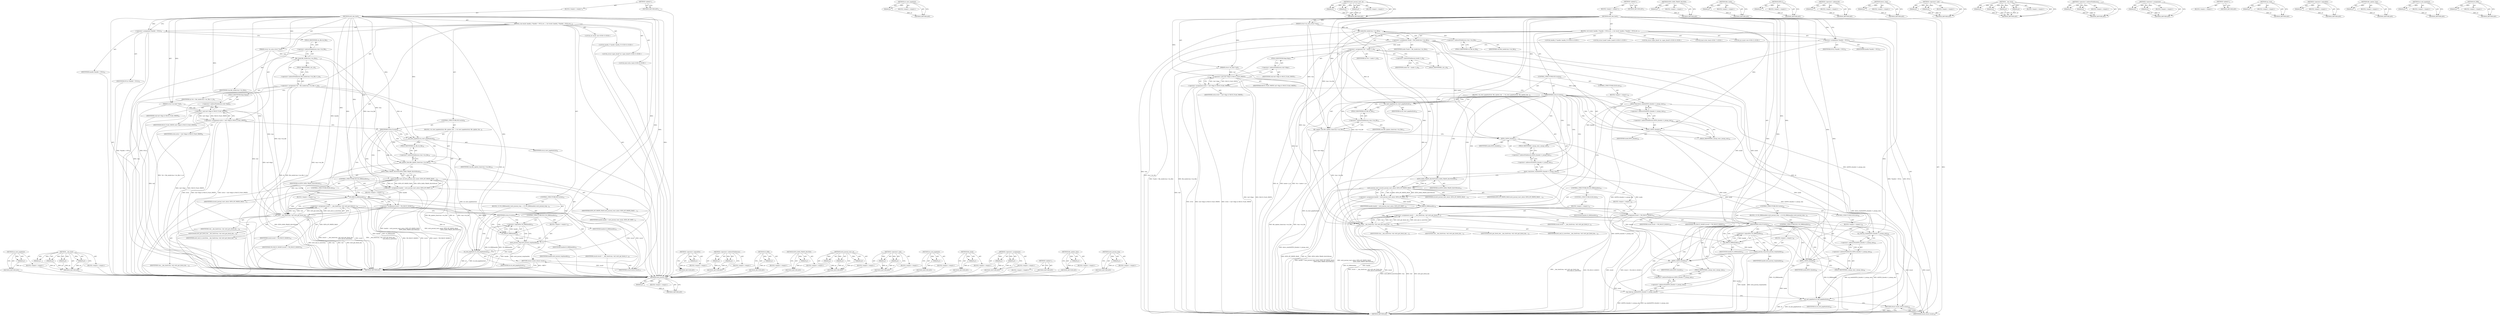 digraph "IS_ERR" {
vulnerable_126 [label=<(METHOD,sb_start_pagefault)>];
vulnerable_127 [label=<(PARAM,p1)>];
vulnerable_128 [label=<(BLOCK,&lt;empty&gt;,&lt;empty&gt;)>];
vulnerable_129 [label=<(METHOD_RETURN,ANY)>];
vulnerable_148 [label=<(METHOD,__dax_fault)>];
vulnerable_149 [label=<(PARAM,p1)>];
vulnerable_150 [label=<(PARAM,p2)>];
vulnerable_151 [label=<(PARAM,p3)>];
vulnerable_152 [label=<(PARAM,p4)>];
vulnerable_153 [label=<(BLOCK,&lt;empty&gt;,&lt;empty&gt;)>];
vulnerable_154 [label=<(METHOD_RETURN,ANY)>];
vulnerable_6 [label=<(METHOD,&lt;global&gt;)<SUB>1</SUB>>];
vulnerable_7 [label=<(BLOCK,&lt;empty&gt;,&lt;empty&gt;)<SUB>1</SUB>>];
vulnerable_8 [label=<(METHOD,ext4_dax_fault)<SUB>1</SUB>>];
vulnerable_9 [label=<(PARAM,struct vm_area_struct *vma)<SUB>1</SUB>>];
vulnerable_10 [label=<(PARAM,struct vm_fault *vmf)<SUB>1</SUB>>];
vulnerable_11 [label=<(BLOCK,{
 	int result;
 	handle_t *handle = NULL;
	str...,{
 	int result;
 	handle_t *handle = NULL;
	str...)<SUB>2</SUB>>];
vulnerable_12 [label="<(LOCAL,int result: int)<SUB>3</SUB>>"];
vulnerable_13 [label="<(LOCAL,handle_t* handle: handle_t*)<SUB>4</SUB>>"];
vulnerable_14 [label=<(&lt;operator&gt;.assignment,*handle = NULL)<SUB>4</SUB>>];
vulnerable_15 [label=<(IDENTIFIER,handle,*handle = NULL)<SUB>4</SUB>>];
vulnerable_16 [label=<(IDENTIFIER,NULL,*handle = NULL)<SUB>4</SUB>>];
vulnerable_17 [label="<(LOCAL,struct super_block* sb: super_block*)<SUB>5</SUB>>"];
vulnerable_18 [label=<(&lt;operator&gt;.assignment,*sb = file_inode(vma-&gt;vm_file)-&gt;i_sb)<SUB>5</SUB>>];
vulnerable_19 [label=<(IDENTIFIER,sb,*sb = file_inode(vma-&gt;vm_file)-&gt;i_sb)<SUB>5</SUB>>];
vulnerable_20 [label=<(&lt;operator&gt;.indirectFieldAccess,file_inode(vma-&gt;vm_file)-&gt;i_sb)<SUB>5</SUB>>];
vulnerable_21 [label=<(file_inode,file_inode(vma-&gt;vm_file))<SUB>5</SUB>>];
vulnerable_22 [label=<(&lt;operator&gt;.indirectFieldAccess,vma-&gt;vm_file)<SUB>5</SUB>>];
vulnerable_23 [label=<(IDENTIFIER,vma,file_inode(vma-&gt;vm_file))<SUB>5</SUB>>];
vulnerable_24 [label=<(FIELD_IDENTIFIER,vm_file,vm_file)<SUB>5</SUB>>];
vulnerable_25 [label=<(FIELD_IDENTIFIER,i_sb,i_sb)<SUB>5</SUB>>];
vulnerable_26 [label="<(LOCAL,bool write: bool)<SUB>6</SUB>>"];
vulnerable_27 [label=<(&lt;operator&gt;.assignment,write = vmf-&gt;flags &amp; FAULT_FLAG_WRITE)<SUB>6</SUB>>];
vulnerable_28 [label=<(IDENTIFIER,write,write = vmf-&gt;flags &amp; FAULT_FLAG_WRITE)<SUB>6</SUB>>];
vulnerable_29 [label=<(&lt;operator&gt;.and,vmf-&gt;flags &amp; FAULT_FLAG_WRITE)<SUB>6</SUB>>];
vulnerable_30 [label=<(&lt;operator&gt;.indirectFieldAccess,vmf-&gt;flags)<SUB>6</SUB>>];
vulnerable_31 [label=<(IDENTIFIER,vmf,vmf-&gt;flags &amp; FAULT_FLAG_WRITE)<SUB>6</SUB>>];
vulnerable_32 [label=<(FIELD_IDENTIFIER,flags,flags)<SUB>6</SUB>>];
vulnerable_33 [label=<(IDENTIFIER,FAULT_FLAG_WRITE,vmf-&gt;flags &amp; FAULT_FLAG_WRITE)<SUB>6</SUB>>];
vulnerable_34 [label=<(CONTROL_STRUCTURE,IF,if (write))<SUB>8</SUB>>];
vulnerable_35 [label=<(IDENTIFIER,write,if (write))<SUB>8</SUB>>];
vulnerable_36 [label=<(BLOCK,{
 		sb_start_pagefault(sb);
 		file_update_tim...,{
 		sb_start_pagefault(sb);
 		file_update_tim...)<SUB>8</SUB>>];
vulnerable_37 [label=<(sb_start_pagefault,sb_start_pagefault(sb))<SUB>9</SUB>>];
vulnerable_38 [label=<(IDENTIFIER,sb,sb_start_pagefault(sb))<SUB>9</SUB>>];
vulnerable_39 [label=<(file_update_time,file_update_time(vma-&gt;vm_file))<SUB>10</SUB>>];
vulnerable_40 [label=<(&lt;operator&gt;.indirectFieldAccess,vma-&gt;vm_file)<SUB>10</SUB>>];
vulnerable_41 [label=<(IDENTIFIER,vma,file_update_time(vma-&gt;vm_file))<SUB>10</SUB>>];
vulnerable_42 [label=<(FIELD_IDENTIFIER,vm_file,vm_file)<SUB>10</SUB>>];
vulnerable_43 [label=<(&lt;operator&gt;.assignment,handle = ext4_journal_start_sb(sb, EXT4_HT_WRIT...)<SUB>11</SUB>>];
vulnerable_44 [label=<(IDENTIFIER,handle,handle = ext4_journal_start_sb(sb, EXT4_HT_WRIT...)<SUB>11</SUB>>];
vulnerable_45 [label=<(ext4_journal_start_sb,ext4_journal_start_sb(sb, EXT4_HT_WRITE_PAGE,
 ...)<SUB>11</SUB>>];
vulnerable_46 [label=<(IDENTIFIER,sb,ext4_journal_start_sb(sb, EXT4_HT_WRITE_PAGE,
 ...)<SUB>11</SUB>>];
vulnerable_47 [label=<(IDENTIFIER,EXT4_HT_WRITE_PAGE,ext4_journal_start_sb(sb, EXT4_HT_WRITE_PAGE,
 ...)<SUB>11</SUB>>];
vulnerable_48 [label=<(EXT4_DATA_TRANS_BLOCKS,EXT4_DATA_TRANS_BLOCKS(sb))<SUB>12</SUB>>];
vulnerable_49 [label=<(IDENTIFIER,sb,EXT4_DATA_TRANS_BLOCKS(sb))<SUB>12</SUB>>];
vulnerable_50 [label=<(CONTROL_STRUCTURE,IF,if (IS_ERR(handle)))<SUB>15</SUB>>];
vulnerable_51 [label=<(IS_ERR,IS_ERR(handle))<SUB>15</SUB>>];
vulnerable_52 [label=<(IDENTIFIER,handle,IS_ERR(handle))<SUB>15</SUB>>];
vulnerable_53 [label=<(BLOCK,&lt;empty&gt;,&lt;empty&gt;)<SUB>16</SUB>>];
vulnerable_54 [label=<(&lt;operator&gt;.assignment,result = VM_FAULT_SIGBUS)<SUB>16</SUB>>];
vulnerable_55 [label=<(IDENTIFIER,result,result = VM_FAULT_SIGBUS)<SUB>16</SUB>>];
vulnerable_56 [label=<(IDENTIFIER,VM_FAULT_SIGBUS,result = VM_FAULT_SIGBUS)<SUB>16</SUB>>];
vulnerable_57 [label=<(CONTROL_STRUCTURE,ELSE,else)<SUB>18</SUB>>];
vulnerable_58 [label=<(BLOCK,&lt;empty&gt;,&lt;empty&gt;)<SUB>18</SUB>>];
vulnerable_59 [label=<(&lt;operator&gt;.assignment,result = __dax_fault(vma, vmf, ext4_get_block_d...)<SUB>18</SUB>>];
vulnerable_60 [label=<(IDENTIFIER,result,result = __dax_fault(vma, vmf, ext4_get_block_d...)<SUB>18</SUB>>];
vulnerable_61 [label=<(__dax_fault,__dax_fault(vma, vmf, ext4_get_block_dax,
					...)<SUB>18</SUB>>];
vulnerable_62 [label=<(IDENTIFIER,vma,__dax_fault(vma, vmf, ext4_get_block_dax,
					...)<SUB>18</SUB>>];
vulnerable_63 [label=<(IDENTIFIER,vmf,__dax_fault(vma, vmf, ext4_get_block_dax,
					...)<SUB>18</SUB>>];
vulnerable_64 [label=<(IDENTIFIER,ext4_get_block_dax,__dax_fault(vma, vmf, ext4_get_block_dax,
					...)<SUB>18</SUB>>];
vulnerable_65 [label=<(IDENTIFIER,ext4_end_io_unwritten,__dax_fault(vma, vmf, ext4_get_block_dax,
					...)<SUB>19</SUB>>];
vulnerable_66 [label=<(CONTROL_STRUCTURE,IF,if (write))<SUB>21</SUB>>];
vulnerable_67 [label=<(IDENTIFIER,write,if (write))<SUB>21</SUB>>];
vulnerable_68 [label=<(BLOCK,{
 		if (!IS_ERR(handle))
 			ext4_journal_stop...,{
 		if (!IS_ERR(handle))
 			ext4_journal_stop...)<SUB>21</SUB>>];
vulnerable_69 [label=<(CONTROL_STRUCTURE,IF,if (!IS_ERR(handle)))<SUB>22</SUB>>];
vulnerable_70 [label=<(&lt;operator&gt;.logicalNot,!IS_ERR(handle))<SUB>22</SUB>>];
vulnerable_71 [label=<(IS_ERR,IS_ERR(handle))<SUB>22</SUB>>];
vulnerable_72 [label=<(IDENTIFIER,handle,IS_ERR(handle))<SUB>22</SUB>>];
vulnerable_73 [label=<(BLOCK,&lt;empty&gt;,&lt;empty&gt;)<SUB>23</SUB>>];
vulnerable_74 [label=<(ext4_journal_stop,ext4_journal_stop(handle))<SUB>23</SUB>>];
vulnerable_75 [label=<(IDENTIFIER,handle,ext4_journal_stop(handle))<SUB>23</SUB>>];
vulnerable_76 [label=<(sb_end_pagefault,sb_end_pagefault(sb))<SUB>24</SUB>>];
vulnerable_77 [label=<(IDENTIFIER,sb,sb_end_pagefault(sb))<SUB>24</SUB>>];
vulnerable_78 [label=<(RETURN,return result;,return result;)<SUB>27</SUB>>];
vulnerable_79 [label=<(IDENTIFIER,result,return result;)<SUB>27</SUB>>];
vulnerable_80 [label=<(METHOD_RETURN,int)<SUB>1</SUB>>];
vulnerable_82 [label=<(METHOD_RETURN,ANY)<SUB>1</SUB>>];
vulnerable_155 [label=<(METHOD,&lt;operator&gt;.logicalNot)>];
vulnerable_156 [label=<(PARAM,p1)>];
vulnerable_157 [label=<(BLOCK,&lt;empty&gt;,&lt;empty&gt;)>];
vulnerable_158 [label=<(METHOD_RETURN,ANY)>];
vulnerable_112 [label=<(METHOD,&lt;operator&gt;.indirectFieldAccess)>];
vulnerable_113 [label=<(PARAM,p1)>];
vulnerable_114 [label=<(PARAM,p2)>];
vulnerable_115 [label=<(BLOCK,&lt;empty&gt;,&lt;empty&gt;)>];
vulnerable_116 [label=<(METHOD_RETURN,ANY)>];
vulnerable_144 [label=<(METHOD,IS_ERR)>];
vulnerable_145 [label=<(PARAM,p1)>];
vulnerable_146 [label=<(BLOCK,&lt;empty&gt;,&lt;empty&gt;)>];
vulnerable_147 [label=<(METHOD_RETURN,ANY)>];
vulnerable_140 [label=<(METHOD,EXT4_DATA_TRANS_BLOCKS)>];
vulnerable_141 [label=<(PARAM,p1)>];
vulnerable_142 [label=<(BLOCK,&lt;empty&gt;,&lt;empty&gt;)>];
vulnerable_143 [label=<(METHOD_RETURN,ANY)>];
vulnerable_134 [label=<(METHOD,ext4_journal_start_sb)>];
vulnerable_135 [label=<(PARAM,p1)>];
vulnerable_136 [label=<(PARAM,p2)>];
vulnerable_137 [label=<(PARAM,p3)>];
vulnerable_138 [label=<(BLOCK,&lt;empty&gt;,&lt;empty&gt;)>];
vulnerable_139 [label=<(METHOD_RETURN,ANY)>];
vulnerable_121 [label=<(METHOD,&lt;operator&gt;.and)>];
vulnerable_122 [label=<(PARAM,p1)>];
vulnerable_123 [label=<(PARAM,p2)>];
vulnerable_124 [label=<(BLOCK,&lt;empty&gt;,&lt;empty&gt;)>];
vulnerable_125 [label=<(METHOD_RETURN,ANY)>];
vulnerable_163 [label=<(METHOD,sb_end_pagefault)>];
vulnerable_164 [label=<(PARAM,p1)>];
vulnerable_165 [label=<(BLOCK,&lt;empty&gt;,&lt;empty&gt;)>];
vulnerable_166 [label=<(METHOD_RETURN,ANY)>];
vulnerable_117 [label=<(METHOD,file_inode)>];
vulnerable_118 [label=<(PARAM,p1)>];
vulnerable_119 [label=<(BLOCK,&lt;empty&gt;,&lt;empty&gt;)>];
vulnerable_120 [label=<(METHOD_RETURN,ANY)>];
vulnerable_107 [label=<(METHOD,&lt;operator&gt;.assignment)>];
vulnerable_108 [label=<(PARAM,p1)>];
vulnerable_109 [label=<(PARAM,p2)>];
vulnerable_110 [label=<(BLOCK,&lt;empty&gt;,&lt;empty&gt;)>];
vulnerable_111 [label=<(METHOD_RETURN,ANY)>];
vulnerable_101 [label=<(METHOD,&lt;global&gt;)<SUB>1</SUB>>];
vulnerable_102 [label=<(BLOCK,&lt;empty&gt;,&lt;empty&gt;)>];
vulnerable_103 [label=<(METHOD_RETURN,ANY)>];
vulnerable_130 [label=<(METHOD,file_update_time)>];
vulnerable_131 [label=<(PARAM,p1)>];
vulnerable_132 [label=<(BLOCK,&lt;empty&gt;,&lt;empty&gt;)>];
vulnerable_133 [label=<(METHOD_RETURN,ANY)>];
vulnerable_159 [label=<(METHOD,ext4_journal_stop)>];
vulnerable_160 [label=<(PARAM,p1)>];
vulnerable_161 [label=<(BLOCK,&lt;empty&gt;,&lt;empty&gt;)>];
vulnerable_162 [label=<(METHOD_RETURN,ANY)>];
fixed_205 [label=<(METHOD,ext4_journal_stop)>];
fixed_206 [label=<(PARAM,p1)>];
fixed_207 [label=<(BLOCK,&lt;empty&gt;,&lt;empty&gt;)>];
fixed_208 [label=<(METHOD_RETURN,ANY)>];
fixed_160 [label=<(METHOD,sb_start_pagefault)>];
fixed_161 [label=<(PARAM,p1)>];
fixed_162 [label=<(BLOCK,&lt;empty&gt;,&lt;empty&gt;)>];
fixed_163 [label=<(METHOD_RETURN,ANY)>];
fixed_180 [label=<(METHOD,ext4_journal_start_sb)>];
fixed_181 [label=<(PARAM,p1)>];
fixed_182 [label=<(PARAM,p2)>];
fixed_183 [label=<(PARAM,p3)>];
fixed_184 [label=<(BLOCK,&lt;empty&gt;,&lt;empty&gt;)>];
fixed_185 [label=<(METHOD_RETURN,ANY)>];
fixed_6 [label=<(METHOD,&lt;global&gt;)<SUB>1</SUB>>];
fixed_7 [label=<(BLOCK,&lt;empty&gt;,&lt;empty&gt;)<SUB>1</SUB>>];
fixed_8 [label=<(METHOD,ext4_dax_fault)<SUB>1</SUB>>];
fixed_9 [label=<(PARAM,struct vm_area_struct *vma)<SUB>1</SUB>>];
fixed_10 [label=<(PARAM,struct vm_fault *vmf)<SUB>1</SUB>>];
fixed_11 [label=<(BLOCK,{
 	int result;
 	handle_t *handle = NULL;
	str...,{
 	int result;
 	handle_t *handle = NULL;
	str...)<SUB>2</SUB>>];
fixed_12 [label="<(LOCAL,int result: int)<SUB>3</SUB>>"];
fixed_13 [label="<(LOCAL,handle_t* handle: handle_t*)<SUB>4</SUB>>"];
fixed_14 [label=<(&lt;operator&gt;.assignment,*handle = NULL)<SUB>4</SUB>>];
fixed_15 [label=<(IDENTIFIER,handle,*handle = NULL)<SUB>4</SUB>>];
fixed_16 [label=<(IDENTIFIER,NULL,*handle = NULL)<SUB>4</SUB>>];
fixed_17 [label="<(LOCAL,struct inode* inode: inode*)<SUB>5</SUB>>"];
fixed_18 [label=<(&lt;operator&gt;.assignment,*inode = file_inode(vma-&gt;vm_file))<SUB>5</SUB>>];
fixed_19 [label=<(IDENTIFIER,inode,*inode = file_inode(vma-&gt;vm_file))<SUB>5</SUB>>];
fixed_20 [label=<(file_inode,file_inode(vma-&gt;vm_file))<SUB>5</SUB>>];
fixed_21 [label=<(&lt;operator&gt;.indirectFieldAccess,vma-&gt;vm_file)<SUB>5</SUB>>];
fixed_22 [label=<(IDENTIFIER,vma,file_inode(vma-&gt;vm_file))<SUB>5</SUB>>];
fixed_23 [label=<(FIELD_IDENTIFIER,vm_file,vm_file)<SUB>5</SUB>>];
fixed_24 [label="<(LOCAL,struct super_block* sb: super_block*)<SUB>6</SUB>>"];
fixed_25 [label=<(&lt;operator&gt;.assignment,*sb = inode-&gt;i_sb)<SUB>6</SUB>>];
fixed_26 [label=<(IDENTIFIER,sb,*sb = inode-&gt;i_sb)<SUB>6</SUB>>];
fixed_27 [label=<(&lt;operator&gt;.indirectFieldAccess,inode-&gt;i_sb)<SUB>6</SUB>>];
fixed_28 [label=<(IDENTIFIER,inode,*sb = inode-&gt;i_sb)<SUB>6</SUB>>];
fixed_29 [label=<(FIELD_IDENTIFIER,i_sb,i_sb)<SUB>6</SUB>>];
fixed_30 [label="<(LOCAL,bool write: bool)<SUB>7</SUB>>"];
fixed_31 [label=<(&lt;operator&gt;.assignment,write = vmf-&gt;flags &amp; FAULT_FLAG_WRITE)<SUB>7</SUB>>];
fixed_32 [label=<(IDENTIFIER,write,write = vmf-&gt;flags &amp; FAULT_FLAG_WRITE)<SUB>7</SUB>>];
fixed_33 [label=<(&lt;operator&gt;.and,vmf-&gt;flags &amp; FAULT_FLAG_WRITE)<SUB>7</SUB>>];
fixed_34 [label=<(&lt;operator&gt;.indirectFieldAccess,vmf-&gt;flags)<SUB>7</SUB>>];
fixed_35 [label=<(IDENTIFIER,vmf,vmf-&gt;flags &amp; FAULT_FLAG_WRITE)<SUB>7</SUB>>];
fixed_36 [label=<(FIELD_IDENTIFIER,flags,flags)<SUB>7</SUB>>];
fixed_37 [label=<(IDENTIFIER,FAULT_FLAG_WRITE,vmf-&gt;flags &amp; FAULT_FLAG_WRITE)<SUB>7</SUB>>];
fixed_38 [label=<(CONTROL_STRUCTURE,IF,if (write))<SUB>9</SUB>>];
fixed_39 [label=<(IDENTIFIER,write,if (write))<SUB>9</SUB>>];
fixed_40 [label=<(BLOCK,{
 		sb_start_pagefault(sb);
 		file_update_tim...,{
 		sb_start_pagefault(sb);
 		file_update_tim...)<SUB>9</SUB>>];
fixed_41 [label=<(sb_start_pagefault,sb_start_pagefault(sb))<SUB>10</SUB>>];
fixed_42 [label=<(IDENTIFIER,sb,sb_start_pagefault(sb))<SUB>10</SUB>>];
fixed_43 [label=<(file_update_time,file_update_time(vma-&gt;vm_file))<SUB>11</SUB>>];
fixed_44 [label=<(&lt;operator&gt;.indirectFieldAccess,vma-&gt;vm_file)<SUB>11</SUB>>];
fixed_45 [label=<(IDENTIFIER,vma,file_update_time(vma-&gt;vm_file))<SUB>11</SUB>>];
fixed_46 [label=<(FIELD_IDENTIFIER,vm_file,vm_file)<SUB>11</SUB>>];
fixed_47 [label=<(down_read,down_read(&amp;EXT4_I(inode)-&gt;i_mmap_sem))<SUB>12</SUB>>];
fixed_48 [label=<(&lt;operator&gt;.addressOf,&amp;EXT4_I(inode)-&gt;i_mmap_sem)<SUB>12</SUB>>];
fixed_49 [label=<(&lt;operator&gt;.indirectFieldAccess,EXT4_I(inode)-&gt;i_mmap_sem)<SUB>12</SUB>>];
fixed_50 [label=<(EXT4_I,EXT4_I(inode))<SUB>12</SUB>>];
fixed_51 [label=<(IDENTIFIER,inode,EXT4_I(inode))<SUB>12</SUB>>];
fixed_52 [label=<(FIELD_IDENTIFIER,i_mmap_sem,i_mmap_sem)<SUB>12</SUB>>];
fixed_53 [label=<(&lt;operator&gt;.assignment,handle = ext4_journal_start_sb(sb, EXT4_HT_WRIT...)<SUB>13</SUB>>];
fixed_54 [label=<(IDENTIFIER,handle,handle = ext4_journal_start_sb(sb, EXT4_HT_WRIT...)<SUB>13</SUB>>];
fixed_55 [label=<(ext4_journal_start_sb,ext4_journal_start_sb(sb, EXT4_HT_WRITE_PAGE,
 ...)<SUB>13</SUB>>];
fixed_56 [label=<(IDENTIFIER,sb,ext4_journal_start_sb(sb, EXT4_HT_WRITE_PAGE,
 ...)<SUB>13</SUB>>];
fixed_57 [label=<(IDENTIFIER,EXT4_HT_WRITE_PAGE,ext4_journal_start_sb(sb, EXT4_HT_WRITE_PAGE,
 ...)<SUB>13</SUB>>];
fixed_58 [label=<(EXT4_DATA_TRANS_BLOCKS,EXT4_DATA_TRANS_BLOCKS(sb))<SUB>14</SUB>>];
fixed_59 [label=<(IDENTIFIER,sb,EXT4_DATA_TRANS_BLOCKS(sb))<SUB>14</SUB>>];
fixed_60 [label=<(CONTROL_STRUCTURE,ELSE,else)<SUB>16</SUB>>];
fixed_61 [label=<(BLOCK,&lt;empty&gt;,&lt;empty&gt;)<SUB>16</SUB>>];
fixed_62 [label=<(down_read,down_read(&amp;EXT4_I(inode)-&gt;i_mmap_sem))<SUB>16</SUB>>];
fixed_63 [label=<(&lt;operator&gt;.addressOf,&amp;EXT4_I(inode)-&gt;i_mmap_sem)<SUB>16</SUB>>];
fixed_64 [label=<(&lt;operator&gt;.indirectFieldAccess,EXT4_I(inode)-&gt;i_mmap_sem)<SUB>16</SUB>>];
fixed_65 [label=<(EXT4_I,EXT4_I(inode))<SUB>16</SUB>>];
fixed_66 [label=<(IDENTIFIER,inode,EXT4_I(inode))<SUB>16</SUB>>];
fixed_67 [label=<(FIELD_IDENTIFIER,i_mmap_sem,i_mmap_sem)<SUB>16</SUB>>];
fixed_68 [label=<(CONTROL_STRUCTURE,IF,if (IS_ERR(handle)))<SUB>18</SUB>>];
fixed_69 [label=<(IS_ERR,IS_ERR(handle))<SUB>18</SUB>>];
fixed_70 [label=<(IDENTIFIER,handle,IS_ERR(handle))<SUB>18</SUB>>];
fixed_71 [label=<(BLOCK,&lt;empty&gt;,&lt;empty&gt;)<SUB>19</SUB>>];
fixed_72 [label=<(&lt;operator&gt;.assignment,result = VM_FAULT_SIGBUS)<SUB>19</SUB>>];
fixed_73 [label=<(IDENTIFIER,result,result = VM_FAULT_SIGBUS)<SUB>19</SUB>>];
fixed_74 [label=<(IDENTIFIER,VM_FAULT_SIGBUS,result = VM_FAULT_SIGBUS)<SUB>19</SUB>>];
fixed_75 [label=<(CONTROL_STRUCTURE,ELSE,else)<SUB>21</SUB>>];
fixed_76 [label=<(BLOCK,&lt;empty&gt;,&lt;empty&gt;)<SUB>21</SUB>>];
fixed_77 [label=<(&lt;operator&gt;.assignment,result = __dax_fault(vma, vmf, ext4_get_block_d...)<SUB>21</SUB>>];
fixed_78 [label=<(IDENTIFIER,result,result = __dax_fault(vma, vmf, ext4_get_block_d...)<SUB>21</SUB>>];
fixed_79 [label=<(__dax_fault,__dax_fault(vma, vmf, ext4_get_block_dax,
					...)<SUB>21</SUB>>];
fixed_80 [label=<(IDENTIFIER,vma,__dax_fault(vma, vmf, ext4_get_block_dax,
					...)<SUB>21</SUB>>];
fixed_81 [label=<(IDENTIFIER,vmf,__dax_fault(vma, vmf, ext4_get_block_dax,
					...)<SUB>21</SUB>>];
fixed_82 [label=<(IDENTIFIER,ext4_get_block_dax,__dax_fault(vma, vmf, ext4_get_block_dax,
					...)<SUB>21</SUB>>];
fixed_83 [label=<(IDENTIFIER,ext4_end_io_unwritten,__dax_fault(vma, vmf, ext4_get_block_dax,
					...)<SUB>22</SUB>>];
fixed_84 [label=<(CONTROL_STRUCTURE,IF,if (write))<SUB>24</SUB>>];
fixed_85 [label=<(IDENTIFIER,write,if (write))<SUB>24</SUB>>];
fixed_86 [label=<(BLOCK,{
 		if (!IS_ERR(handle))
 			ext4_journal_stop...,{
 		if (!IS_ERR(handle))
 			ext4_journal_stop...)<SUB>24</SUB>>];
fixed_87 [label=<(CONTROL_STRUCTURE,IF,if (!IS_ERR(handle)))<SUB>25</SUB>>];
fixed_88 [label=<(&lt;operator&gt;.logicalNot,!IS_ERR(handle))<SUB>25</SUB>>];
fixed_89 [label=<(IS_ERR,IS_ERR(handle))<SUB>25</SUB>>];
fixed_90 [label=<(IDENTIFIER,handle,IS_ERR(handle))<SUB>25</SUB>>];
fixed_91 [label=<(BLOCK,&lt;empty&gt;,&lt;empty&gt;)<SUB>26</SUB>>];
fixed_92 [label=<(ext4_journal_stop,ext4_journal_stop(handle))<SUB>26</SUB>>];
fixed_93 [label=<(IDENTIFIER,handle,ext4_journal_stop(handle))<SUB>26</SUB>>];
fixed_94 [label=<(up_read,up_read(&amp;EXT4_I(inode)-&gt;i_mmap_sem))<SUB>27</SUB>>];
fixed_95 [label=<(&lt;operator&gt;.addressOf,&amp;EXT4_I(inode)-&gt;i_mmap_sem)<SUB>27</SUB>>];
fixed_96 [label=<(&lt;operator&gt;.indirectFieldAccess,EXT4_I(inode)-&gt;i_mmap_sem)<SUB>27</SUB>>];
fixed_97 [label=<(EXT4_I,EXT4_I(inode))<SUB>27</SUB>>];
fixed_98 [label=<(IDENTIFIER,inode,EXT4_I(inode))<SUB>27</SUB>>];
fixed_99 [label=<(FIELD_IDENTIFIER,i_mmap_sem,i_mmap_sem)<SUB>27</SUB>>];
fixed_100 [label=<(sb_end_pagefault,sb_end_pagefault(sb))<SUB>28</SUB>>];
fixed_101 [label=<(IDENTIFIER,sb,sb_end_pagefault(sb))<SUB>28</SUB>>];
fixed_102 [label=<(CONTROL_STRUCTURE,ELSE,else)<SUB>30</SUB>>];
fixed_103 [label=<(BLOCK,&lt;empty&gt;,&lt;empty&gt;)<SUB>30</SUB>>];
fixed_104 [label=<(up_read,up_read(&amp;EXT4_I(inode)-&gt;i_mmap_sem))<SUB>30</SUB>>];
fixed_105 [label=<(&lt;operator&gt;.addressOf,&amp;EXT4_I(inode)-&gt;i_mmap_sem)<SUB>30</SUB>>];
fixed_106 [label=<(&lt;operator&gt;.indirectFieldAccess,EXT4_I(inode)-&gt;i_mmap_sem)<SUB>30</SUB>>];
fixed_107 [label=<(EXT4_I,EXT4_I(inode))<SUB>30</SUB>>];
fixed_108 [label=<(IDENTIFIER,inode,EXT4_I(inode))<SUB>30</SUB>>];
fixed_109 [label=<(FIELD_IDENTIFIER,i_mmap_sem,i_mmap_sem)<SUB>30</SUB>>];
fixed_110 [label=<(RETURN,return result;,return result;)<SUB>32</SUB>>];
fixed_111 [label=<(IDENTIFIER,result,return result;)<SUB>32</SUB>>];
fixed_112 [label=<(METHOD_RETURN,int)<SUB>1</SUB>>];
fixed_114 [label=<(METHOD_RETURN,ANY)<SUB>1</SUB>>];
fixed_186 [label=<(METHOD,EXT4_DATA_TRANS_BLOCKS)>];
fixed_187 [label=<(PARAM,p1)>];
fixed_188 [label=<(BLOCK,&lt;empty&gt;,&lt;empty&gt;)>];
fixed_189 [label=<(METHOD_RETURN,ANY)>];
fixed_146 [label=<(METHOD,file_inode)>];
fixed_147 [label=<(PARAM,p1)>];
fixed_148 [label=<(BLOCK,&lt;empty&gt;,&lt;empty&gt;)>];
fixed_149 [label=<(METHOD_RETURN,ANY)>];
fixed_176 [label=<(METHOD,EXT4_I)>];
fixed_177 [label=<(PARAM,p1)>];
fixed_178 [label=<(BLOCK,&lt;empty&gt;,&lt;empty&gt;)>];
fixed_179 [label=<(METHOD_RETURN,ANY)>];
fixed_172 [label=<(METHOD,&lt;operator&gt;.addressOf)>];
fixed_173 [label=<(PARAM,p1)>];
fixed_174 [label=<(BLOCK,&lt;empty&gt;,&lt;empty&gt;)>];
fixed_175 [label=<(METHOD_RETURN,ANY)>];
fixed_168 [label=<(METHOD,down_read)>];
fixed_169 [label=<(PARAM,p1)>];
fixed_170 [label=<(BLOCK,&lt;empty&gt;,&lt;empty&gt;)>];
fixed_171 [label=<(METHOD_RETURN,ANY)>];
fixed_155 [label=<(METHOD,&lt;operator&gt;.and)>];
fixed_156 [label=<(PARAM,p1)>];
fixed_157 [label=<(PARAM,p2)>];
fixed_158 [label=<(BLOCK,&lt;empty&gt;,&lt;empty&gt;)>];
fixed_159 [label=<(METHOD_RETURN,ANY)>];
fixed_194 [label=<(METHOD,__dax_fault)>];
fixed_195 [label=<(PARAM,p1)>];
fixed_196 [label=<(PARAM,p2)>];
fixed_197 [label=<(PARAM,p3)>];
fixed_198 [label=<(PARAM,p4)>];
fixed_199 [label=<(BLOCK,&lt;empty&gt;,&lt;empty&gt;)>];
fixed_200 [label=<(METHOD_RETURN,ANY)>];
fixed_150 [label=<(METHOD,&lt;operator&gt;.indirectFieldAccess)>];
fixed_151 [label=<(PARAM,p1)>];
fixed_152 [label=<(PARAM,p2)>];
fixed_153 [label=<(BLOCK,&lt;empty&gt;,&lt;empty&gt;)>];
fixed_154 [label=<(METHOD_RETURN,ANY)>];
fixed_141 [label=<(METHOD,&lt;operator&gt;.assignment)>];
fixed_142 [label=<(PARAM,p1)>];
fixed_143 [label=<(PARAM,p2)>];
fixed_144 [label=<(BLOCK,&lt;empty&gt;,&lt;empty&gt;)>];
fixed_145 [label=<(METHOD_RETURN,ANY)>];
fixed_135 [label=<(METHOD,&lt;global&gt;)<SUB>1</SUB>>];
fixed_136 [label=<(BLOCK,&lt;empty&gt;,&lt;empty&gt;)>];
fixed_137 [label=<(METHOD_RETURN,ANY)>];
fixed_209 [label=<(METHOD,up_read)>];
fixed_210 [label=<(PARAM,p1)>];
fixed_211 [label=<(BLOCK,&lt;empty&gt;,&lt;empty&gt;)>];
fixed_212 [label=<(METHOD_RETURN,ANY)>];
fixed_201 [label=<(METHOD,&lt;operator&gt;.logicalNot)>];
fixed_202 [label=<(PARAM,p1)>];
fixed_203 [label=<(BLOCK,&lt;empty&gt;,&lt;empty&gt;)>];
fixed_204 [label=<(METHOD_RETURN,ANY)>];
fixed_164 [label=<(METHOD,file_update_time)>];
fixed_165 [label=<(PARAM,p1)>];
fixed_166 [label=<(BLOCK,&lt;empty&gt;,&lt;empty&gt;)>];
fixed_167 [label=<(METHOD_RETURN,ANY)>];
fixed_213 [label=<(METHOD,sb_end_pagefault)>];
fixed_214 [label=<(PARAM,p1)>];
fixed_215 [label=<(BLOCK,&lt;empty&gt;,&lt;empty&gt;)>];
fixed_216 [label=<(METHOD_RETURN,ANY)>];
fixed_190 [label=<(METHOD,IS_ERR)>];
fixed_191 [label=<(PARAM,p1)>];
fixed_192 [label=<(BLOCK,&lt;empty&gt;,&lt;empty&gt;)>];
fixed_193 [label=<(METHOD_RETURN,ANY)>];
vulnerable_126 -> vulnerable_127  [key=0, label="AST: "];
vulnerable_126 -> vulnerable_127  [key=1, label="DDG: "];
vulnerable_126 -> vulnerable_128  [key=0, label="AST: "];
vulnerable_126 -> vulnerable_129  [key=0, label="AST: "];
vulnerable_126 -> vulnerable_129  [key=1, label="CFG: "];
vulnerable_127 -> vulnerable_129  [key=0, label="DDG: p1"];
vulnerable_128 -> fixed_205  [key=0];
vulnerable_129 -> fixed_205  [key=0];
vulnerable_148 -> vulnerable_149  [key=0, label="AST: "];
vulnerable_148 -> vulnerable_149  [key=1, label="DDG: "];
vulnerable_148 -> vulnerable_153  [key=0, label="AST: "];
vulnerable_148 -> vulnerable_150  [key=0, label="AST: "];
vulnerable_148 -> vulnerable_150  [key=1, label="DDG: "];
vulnerable_148 -> vulnerable_154  [key=0, label="AST: "];
vulnerable_148 -> vulnerable_154  [key=1, label="CFG: "];
vulnerable_148 -> vulnerable_151  [key=0, label="AST: "];
vulnerable_148 -> vulnerable_151  [key=1, label="DDG: "];
vulnerable_148 -> vulnerable_152  [key=0, label="AST: "];
vulnerable_148 -> vulnerable_152  [key=1, label="DDG: "];
vulnerable_149 -> vulnerable_154  [key=0, label="DDG: p1"];
vulnerable_150 -> vulnerable_154  [key=0, label="DDG: p2"];
vulnerable_151 -> vulnerable_154  [key=0, label="DDG: p3"];
vulnerable_152 -> vulnerable_154  [key=0, label="DDG: p4"];
vulnerable_153 -> fixed_205  [key=0];
vulnerable_154 -> fixed_205  [key=0];
vulnerable_6 -> vulnerable_7  [key=0, label="AST: "];
vulnerable_6 -> vulnerable_82  [key=0, label="AST: "];
vulnerable_6 -> vulnerable_82  [key=1, label="CFG: "];
vulnerable_7 -> vulnerable_8  [key=0, label="AST: "];
vulnerable_8 -> vulnerable_9  [key=0, label="AST: "];
vulnerable_8 -> vulnerable_9  [key=1, label="DDG: "];
vulnerable_8 -> vulnerable_10  [key=0, label="AST: "];
vulnerable_8 -> vulnerable_10  [key=1, label="DDG: "];
vulnerable_8 -> vulnerable_11  [key=0, label="AST: "];
vulnerable_8 -> vulnerable_80  [key=0, label="AST: "];
vulnerable_8 -> vulnerable_14  [key=0, label="CFG: "];
vulnerable_8 -> vulnerable_14  [key=1, label="DDG: "];
vulnerable_8 -> vulnerable_35  [key=0, label="DDG: "];
vulnerable_8 -> vulnerable_67  [key=0, label="DDG: "];
vulnerable_8 -> vulnerable_79  [key=0, label="DDG: "];
vulnerable_8 -> vulnerable_29  [key=0, label="DDG: "];
vulnerable_8 -> vulnerable_51  [key=0, label="DDG: "];
vulnerable_8 -> vulnerable_54  [key=0, label="DDG: "];
vulnerable_8 -> vulnerable_37  [key=0, label="DDG: "];
vulnerable_8 -> vulnerable_76  [key=0, label="DDG: "];
vulnerable_8 -> vulnerable_45  [key=0, label="DDG: "];
vulnerable_8 -> vulnerable_48  [key=0, label="DDG: "];
vulnerable_8 -> vulnerable_61  [key=0, label="DDG: "];
vulnerable_8 -> vulnerable_71  [key=0, label="DDG: "];
vulnerable_8 -> vulnerable_74  [key=0, label="DDG: "];
vulnerable_9 -> vulnerable_80  [key=0, label="DDG: vma"];
vulnerable_9 -> vulnerable_21  [key=0, label="DDG: vma"];
vulnerable_9 -> vulnerable_39  [key=0, label="DDG: vma"];
vulnerable_9 -> vulnerable_61  [key=0, label="DDG: vma"];
vulnerable_10 -> vulnerable_80  [key=0, label="DDG: vmf"];
vulnerable_10 -> vulnerable_29  [key=0, label="DDG: vmf"];
vulnerable_10 -> vulnerable_61  [key=0, label="DDG: vmf"];
vulnerable_11 -> vulnerable_12  [key=0, label="AST: "];
vulnerable_11 -> vulnerable_13  [key=0, label="AST: "];
vulnerable_11 -> vulnerable_14  [key=0, label="AST: "];
vulnerable_11 -> vulnerable_17  [key=0, label="AST: "];
vulnerable_11 -> vulnerable_18  [key=0, label="AST: "];
vulnerable_11 -> vulnerable_26  [key=0, label="AST: "];
vulnerable_11 -> vulnerable_27  [key=0, label="AST: "];
vulnerable_11 -> vulnerable_34  [key=0, label="AST: "];
vulnerable_11 -> vulnerable_50  [key=0, label="AST: "];
vulnerable_11 -> vulnerable_66  [key=0, label="AST: "];
vulnerable_11 -> vulnerable_78  [key=0, label="AST: "];
vulnerable_12 -> fixed_205  [key=0];
vulnerable_13 -> fixed_205  [key=0];
vulnerable_14 -> vulnerable_15  [key=0, label="AST: "];
vulnerable_14 -> vulnerable_16  [key=0, label="AST: "];
vulnerable_14 -> vulnerable_24  [key=0, label="CFG: "];
vulnerable_14 -> vulnerable_80  [key=0, label="DDG: *handle = NULL"];
vulnerable_14 -> vulnerable_80  [key=1, label="DDG: NULL"];
vulnerable_14 -> vulnerable_51  [key=0, label="DDG: handle"];
vulnerable_15 -> fixed_205  [key=0];
vulnerable_16 -> fixed_205  [key=0];
vulnerable_17 -> fixed_205  [key=0];
vulnerable_18 -> vulnerable_19  [key=0, label="AST: "];
vulnerable_18 -> vulnerable_20  [key=0, label="AST: "];
vulnerable_18 -> vulnerable_32  [key=0, label="CFG: "];
vulnerable_18 -> vulnerable_80  [key=0, label="DDG: sb"];
vulnerable_18 -> vulnerable_80  [key=1, label="DDG: file_inode(vma-&gt;vm_file)-&gt;i_sb"];
vulnerable_18 -> vulnerable_80  [key=2, label="DDG: *sb = file_inode(vma-&gt;vm_file)-&gt;i_sb"];
vulnerable_18 -> vulnerable_37  [key=0, label="DDG: sb"];
vulnerable_18 -> vulnerable_76  [key=0, label="DDG: sb"];
vulnerable_19 -> fixed_205  [key=0];
vulnerable_20 -> vulnerable_21  [key=0, label="AST: "];
vulnerable_20 -> vulnerable_25  [key=0, label="AST: "];
vulnerable_20 -> vulnerable_18  [key=0, label="CFG: "];
vulnerable_21 -> vulnerable_22  [key=0, label="AST: "];
vulnerable_21 -> vulnerable_25  [key=0, label="CFG: "];
vulnerable_21 -> vulnerable_80  [key=0, label="DDG: vma-&gt;vm_file"];
vulnerable_21 -> vulnerable_39  [key=0, label="DDG: vma-&gt;vm_file"];
vulnerable_21 -> vulnerable_61  [key=0, label="DDG: vma-&gt;vm_file"];
vulnerable_22 -> vulnerable_23  [key=0, label="AST: "];
vulnerable_22 -> vulnerable_24  [key=0, label="AST: "];
vulnerable_22 -> vulnerable_21  [key=0, label="CFG: "];
vulnerable_23 -> fixed_205  [key=0];
vulnerable_24 -> vulnerable_22  [key=0, label="CFG: "];
vulnerable_25 -> vulnerable_20  [key=0, label="CFG: "];
vulnerable_26 -> fixed_205  [key=0];
vulnerable_27 -> vulnerable_28  [key=0, label="AST: "];
vulnerable_27 -> vulnerable_29  [key=0, label="AST: "];
vulnerable_27 -> vulnerable_35  [key=0, label="CFG: "];
vulnerable_27 -> vulnerable_80  [key=0, label="DDG: write"];
vulnerable_27 -> vulnerable_80  [key=1, label="DDG: vmf-&gt;flags &amp; FAULT_FLAG_WRITE"];
vulnerable_27 -> vulnerable_80  [key=2, label="DDG: write = vmf-&gt;flags &amp; FAULT_FLAG_WRITE"];
vulnerable_28 -> fixed_205  [key=0];
vulnerable_29 -> vulnerable_30  [key=0, label="AST: "];
vulnerable_29 -> vulnerable_33  [key=0, label="AST: "];
vulnerable_29 -> vulnerable_27  [key=0, label="CFG: "];
vulnerable_29 -> vulnerable_27  [key=1, label="DDG: vmf-&gt;flags"];
vulnerable_29 -> vulnerable_27  [key=2, label="DDG: FAULT_FLAG_WRITE"];
vulnerable_29 -> vulnerable_80  [key=0, label="DDG: vmf-&gt;flags"];
vulnerable_29 -> vulnerable_80  [key=1, label="DDG: FAULT_FLAG_WRITE"];
vulnerable_29 -> vulnerable_61  [key=0, label="DDG: vmf-&gt;flags"];
vulnerable_30 -> vulnerable_31  [key=0, label="AST: "];
vulnerable_30 -> vulnerable_32  [key=0, label="AST: "];
vulnerable_30 -> vulnerable_29  [key=0, label="CFG: "];
vulnerable_31 -> fixed_205  [key=0];
vulnerable_32 -> vulnerable_30  [key=0, label="CFG: "];
vulnerable_33 -> fixed_205  [key=0];
vulnerable_34 -> vulnerable_35  [key=0, label="AST: "];
vulnerable_34 -> vulnerable_36  [key=0, label="AST: "];
vulnerable_35 -> vulnerable_37  [key=0, label="CFG: "];
vulnerable_35 -> vulnerable_37  [key=1, label="CDG: "];
vulnerable_35 -> vulnerable_51  [key=0, label="CFG: "];
vulnerable_35 -> vulnerable_48  [key=0, label="CDG: "];
vulnerable_35 -> vulnerable_42  [key=0, label="CDG: "];
vulnerable_35 -> vulnerable_45  [key=0, label="CDG: "];
vulnerable_35 -> vulnerable_40  [key=0, label="CDG: "];
vulnerable_35 -> vulnerable_39  [key=0, label="CDG: "];
vulnerable_35 -> vulnerable_43  [key=0, label="CDG: "];
vulnerable_36 -> vulnerable_37  [key=0, label="AST: "];
vulnerable_36 -> vulnerable_39  [key=0, label="AST: "];
vulnerable_36 -> vulnerable_43  [key=0, label="AST: "];
vulnerable_37 -> vulnerable_38  [key=0, label="AST: "];
vulnerable_37 -> vulnerable_42  [key=0, label="CFG: "];
vulnerable_37 -> vulnerable_80  [key=0, label="DDG: sb_start_pagefault(sb)"];
vulnerable_37 -> vulnerable_48  [key=0, label="DDG: sb"];
vulnerable_38 -> fixed_205  [key=0];
vulnerable_39 -> vulnerable_40  [key=0, label="AST: "];
vulnerable_39 -> vulnerable_48  [key=0, label="CFG: "];
vulnerable_39 -> vulnerable_80  [key=0, label="DDG: vma-&gt;vm_file"];
vulnerable_39 -> vulnerable_80  [key=1, label="DDG: file_update_time(vma-&gt;vm_file)"];
vulnerable_39 -> vulnerable_61  [key=0, label="DDG: vma-&gt;vm_file"];
vulnerable_40 -> vulnerable_41  [key=0, label="AST: "];
vulnerable_40 -> vulnerable_42  [key=0, label="AST: "];
vulnerable_40 -> vulnerable_39  [key=0, label="CFG: "];
vulnerable_41 -> fixed_205  [key=0];
vulnerable_42 -> vulnerable_40  [key=0, label="CFG: "];
vulnerable_43 -> vulnerable_44  [key=0, label="AST: "];
vulnerable_43 -> vulnerable_45  [key=0, label="AST: "];
vulnerable_43 -> vulnerable_51  [key=0, label="CFG: "];
vulnerable_43 -> vulnerable_51  [key=1, label="DDG: handle"];
vulnerable_43 -> vulnerable_80  [key=0, label="DDG: ext4_journal_start_sb(sb, EXT4_HT_WRITE_PAGE,
 						EXT4_DATA_TRANS_BLOCKS(sb))"];
vulnerable_43 -> vulnerable_80  [key=1, label="DDG: handle = ext4_journal_start_sb(sb, EXT4_HT_WRITE_PAGE,
 						EXT4_DATA_TRANS_BLOCKS(sb))"];
vulnerable_44 -> fixed_205  [key=0];
vulnerable_45 -> vulnerable_46  [key=0, label="AST: "];
vulnerable_45 -> vulnerable_47  [key=0, label="AST: "];
vulnerable_45 -> vulnerable_48  [key=0, label="AST: "];
vulnerable_45 -> vulnerable_43  [key=0, label="CFG: "];
vulnerable_45 -> vulnerable_43  [key=1, label="DDG: sb"];
vulnerable_45 -> vulnerable_43  [key=2, label="DDG: EXT4_HT_WRITE_PAGE"];
vulnerable_45 -> vulnerable_43  [key=3, label="DDG: EXT4_DATA_TRANS_BLOCKS(sb)"];
vulnerable_45 -> vulnerable_80  [key=0, label="DDG: sb"];
vulnerable_45 -> vulnerable_80  [key=1, label="DDG: EXT4_DATA_TRANS_BLOCKS(sb)"];
vulnerable_45 -> vulnerable_80  [key=2, label="DDG: EXT4_HT_WRITE_PAGE"];
vulnerable_45 -> vulnerable_76  [key=0, label="DDG: sb"];
vulnerable_46 -> fixed_205  [key=0];
vulnerable_47 -> fixed_205  [key=0];
vulnerable_48 -> vulnerable_49  [key=0, label="AST: "];
vulnerable_48 -> vulnerable_45  [key=0, label="CFG: "];
vulnerable_48 -> vulnerable_45  [key=1, label="DDG: sb"];
vulnerable_49 -> fixed_205  [key=0];
vulnerable_50 -> vulnerable_51  [key=0, label="AST: "];
vulnerable_50 -> vulnerable_53  [key=0, label="AST: "];
vulnerable_50 -> vulnerable_57  [key=0, label="AST: "];
vulnerable_51 -> vulnerable_52  [key=0, label="AST: "];
vulnerable_51 -> vulnerable_54  [key=0, label="CFG: "];
vulnerable_51 -> vulnerable_54  [key=1, label="CDG: "];
vulnerable_51 -> vulnerable_61  [key=0, label="CFG: "];
vulnerable_51 -> vulnerable_61  [key=1, label="CDG: "];
vulnerable_51 -> vulnerable_80  [key=0, label="DDG: handle"];
vulnerable_51 -> vulnerable_80  [key=1, label="DDG: IS_ERR(handle)"];
vulnerable_51 -> vulnerable_71  [key=0, label="DDG: handle"];
vulnerable_51 -> vulnerable_59  [key=0, label="CDG: "];
vulnerable_52 -> fixed_205  [key=0];
vulnerable_53 -> vulnerable_54  [key=0, label="AST: "];
vulnerable_54 -> vulnerable_55  [key=0, label="AST: "];
vulnerable_54 -> vulnerable_56  [key=0, label="AST: "];
vulnerable_54 -> vulnerable_67  [key=0, label="CFG: "];
vulnerable_54 -> vulnerable_80  [key=0, label="DDG: result"];
vulnerable_54 -> vulnerable_80  [key=1, label="DDG: result = VM_FAULT_SIGBUS"];
vulnerable_54 -> vulnerable_80  [key=2, label="DDG: VM_FAULT_SIGBUS"];
vulnerable_54 -> vulnerable_79  [key=0, label="DDG: result"];
vulnerable_55 -> fixed_205  [key=0];
vulnerable_56 -> fixed_205  [key=0];
vulnerable_57 -> vulnerable_58  [key=0, label="AST: "];
vulnerable_58 -> vulnerable_59  [key=0, label="AST: "];
vulnerable_59 -> vulnerable_60  [key=0, label="AST: "];
vulnerable_59 -> vulnerable_61  [key=0, label="AST: "];
vulnerable_59 -> vulnerable_67  [key=0, label="CFG: "];
vulnerable_59 -> vulnerable_80  [key=0, label="DDG: result"];
vulnerable_59 -> vulnerable_80  [key=1, label="DDG: __dax_fault(vma, vmf, ext4_get_block_dax,
						ext4_end_io_unwritten)"];
vulnerable_59 -> vulnerable_80  [key=2, label="DDG: result = __dax_fault(vma, vmf, ext4_get_block_dax,
						ext4_end_io_unwritten)"];
vulnerable_59 -> vulnerable_79  [key=0, label="DDG: result"];
vulnerable_60 -> fixed_205  [key=0];
vulnerable_61 -> vulnerable_62  [key=0, label="AST: "];
vulnerable_61 -> vulnerable_63  [key=0, label="AST: "];
vulnerable_61 -> vulnerable_64  [key=0, label="AST: "];
vulnerable_61 -> vulnerable_65  [key=0, label="AST: "];
vulnerable_61 -> vulnerable_59  [key=0, label="CFG: "];
vulnerable_61 -> vulnerable_59  [key=1, label="DDG: vma"];
vulnerable_61 -> vulnerable_59  [key=2, label="DDG: vmf"];
vulnerable_61 -> vulnerable_59  [key=3, label="DDG: ext4_get_block_dax"];
vulnerable_61 -> vulnerable_59  [key=4, label="DDG: ext4_end_io_unwritten"];
vulnerable_61 -> vulnerable_80  [key=0, label="DDG: vma"];
vulnerable_61 -> vulnerable_80  [key=1, label="DDG: vmf"];
vulnerable_61 -> vulnerable_80  [key=2, label="DDG: ext4_get_block_dax"];
vulnerable_61 -> vulnerable_80  [key=3, label="DDG: ext4_end_io_unwritten"];
vulnerable_62 -> fixed_205  [key=0];
vulnerable_63 -> fixed_205  [key=0];
vulnerable_64 -> fixed_205  [key=0];
vulnerable_65 -> fixed_205  [key=0];
vulnerable_66 -> vulnerable_67  [key=0, label="AST: "];
vulnerable_66 -> vulnerable_68  [key=0, label="AST: "];
vulnerable_67 -> vulnerable_71  [key=0, label="CFG: "];
vulnerable_67 -> vulnerable_71  [key=1, label="CDG: "];
vulnerable_67 -> vulnerable_78  [key=0, label="CFG: "];
vulnerable_67 -> vulnerable_70  [key=0, label="CDG: "];
vulnerable_67 -> vulnerable_76  [key=0, label="CDG: "];
vulnerable_68 -> vulnerable_69  [key=0, label="AST: "];
vulnerable_68 -> vulnerable_76  [key=0, label="AST: "];
vulnerable_69 -> vulnerable_70  [key=0, label="AST: "];
vulnerable_69 -> vulnerable_73  [key=0, label="AST: "];
vulnerable_70 -> vulnerable_71  [key=0, label="AST: "];
vulnerable_70 -> vulnerable_74  [key=0, label="CFG: "];
vulnerable_70 -> vulnerable_74  [key=1, label="CDG: "];
vulnerable_70 -> vulnerable_76  [key=0, label="CFG: "];
vulnerable_70 -> vulnerable_80  [key=0, label="DDG: IS_ERR(handle)"];
vulnerable_70 -> vulnerable_80  [key=1, label="DDG: !IS_ERR(handle)"];
vulnerable_71 -> vulnerable_72  [key=0, label="AST: "];
vulnerable_71 -> vulnerable_70  [key=0, label="CFG: "];
vulnerable_71 -> vulnerable_70  [key=1, label="DDG: handle"];
vulnerable_71 -> vulnerable_80  [key=0, label="DDG: handle"];
vulnerable_71 -> vulnerable_74  [key=0, label="DDG: handle"];
vulnerable_72 -> fixed_205  [key=0];
vulnerable_73 -> vulnerable_74  [key=0, label="AST: "];
vulnerable_74 -> vulnerable_75  [key=0, label="AST: "];
vulnerable_74 -> vulnerable_76  [key=0, label="CFG: "];
vulnerable_74 -> vulnerable_80  [key=0, label="DDG: handle"];
vulnerable_74 -> vulnerable_80  [key=1, label="DDG: ext4_journal_stop(handle)"];
vulnerable_75 -> fixed_205  [key=0];
vulnerable_76 -> vulnerable_77  [key=0, label="AST: "];
vulnerable_76 -> vulnerable_78  [key=0, label="CFG: "];
vulnerable_76 -> vulnerable_80  [key=0, label="DDG: sb"];
vulnerable_76 -> vulnerable_80  [key=1, label="DDG: sb_end_pagefault(sb)"];
vulnerable_77 -> fixed_205  [key=0];
vulnerable_78 -> vulnerable_79  [key=0, label="AST: "];
vulnerable_78 -> vulnerable_80  [key=0, label="CFG: "];
vulnerable_78 -> vulnerable_80  [key=1, label="DDG: &lt;RET&gt;"];
vulnerable_79 -> vulnerable_78  [key=0, label="DDG: result"];
vulnerable_80 -> fixed_205  [key=0];
vulnerable_82 -> fixed_205  [key=0];
vulnerable_155 -> vulnerable_156  [key=0, label="AST: "];
vulnerable_155 -> vulnerable_156  [key=1, label="DDG: "];
vulnerable_155 -> vulnerable_157  [key=0, label="AST: "];
vulnerable_155 -> vulnerable_158  [key=0, label="AST: "];
vulnerable_155 -> vulnerable_158  [key=1, label="CFG: "];
vulnerable_156 -> vulnerable_158  [key=0, label="DDG: p1"];
vulnerable_157 -> fixed_205  [key=0];
vulnerable_158 -> fixed_205  [key=0];
vulnerable_112 -> vulnerable_113  [key=0, label="AST: "];
vulnerable_112 -> vulnerable_113  [key=1, label="DDG: "];
vulnerable_112 -> vulnerable_115  [key=0, label="AST: "];
vulnerable_112 -> vulnerable_114  [key=0, label="AST: "];
vulnerable_112 -> vulnerable_114  [key=1, label="DDG: "];
vulnerable_112 -> vulnerable_116  [key=0, label="AST: "];
vulnerable_112 -> vulnerable_116  [key=1, label="CFG: "];
vulnerable_113 -> vulnerable_116  [key=0, label="DDG: p1"];
vulnerable_114 -> vulnerable_116  [key=0, label="DDG: p2"];
vulnerable_115 -> fixed_205  [key=0];
vulnerable_116 -> fixed_205  [key=0];
vulnerable_144 -> vulnerable_145  [key=0, label="AST: "];
vulnerable_144 -> vulnerable_145  [key=1, label="DDG: "];
vulnerable_144 -> vulnerable_146  [key=0, label="AST: "];
vulnerable_144 -> vulnerable_147  [key=0, label="AST: "];
vulnerable_144 -> vulnerable_147  [key=1, label="CFG: "];
vulnerable_145 -> vulnerable_147  [key=0, label="DDG: p1"];
vulnerable_146 -> fixed_205  [key=0];
vulnerable_147 -> fixed_205  [key=0];
vulnerable_140 -> vulnerable_141  [key=0, label="AST: "];
vulnerable_140 -> vulnerable_141  [key=1, label="DDG: "];
vulnerable_140 -> vulnerable_142  [key=0, label="AST: "];
vulnerable_140 -> vulnerable_143  [key=0, label="AST: "];
vulnerable_140 -> vulnerable_143  [key=1, label="CFG: "];
vulnerable_141 -> vulnerable_143  [key=0, label="DDG: p1"];
vulnerable_142 -> fixed_205  [key=0];
vulnerable_143 -> fixed_205  [key=0];
vulnerable_134 -> vulnerable_135  [key=0, label="AST: "];
vulnerable_134 -> vulnerable_135  [key=1, label="DDG: "];
vulnerable_134 -> vulnerable_138  [key=0, label="AST: "];
vulnerable_134 -> vulnerable_136  [key=0, label="AST: "];
vulnerable_134 -> vulnerable_136  [key=1, label="DDG: "];
vulnerable_134 -> vulnerable_139  [key=0, label="AST: "];
vulnerable_134 -> vulnerable_139  [key=1, label="CFG: "];
vulnerable_134 -> vulnerable_137  [key=0, label="AST: "];
vulnerable_134 -> vulnerable_137  [key=1, label="DDG: "];
vulnerable_135 -> vulnerable_139  [key=0, label="DDG: p1"];
vulnerable_136 -> vulnerable_139  [key=0, label="DDG: p2"];
vulnerable_137 -> vulnerable_139  [key=0, label="DDG: p3"];
vulnerable_138 -> fixed_205  [key=0];
vulnerable_139 -> fixed_205  [key=0];
vulnerable_121 -> vulnerable_122  [key=0, label="AST: "];
vulnerable_121 -> vulnerable_122  [key=1, label="DDG: "];
vulnerable_121 -> vulnerable_124  [key=0, label="AST: "];
vulnerable_121 -> vulnerable_123  [key=0, label="AST: "];
vulnerable_121 -> vulnerable_123  [key=1, label="DDG: "];
vulnerable_121 -> vulnerable_125  [key=0, label="AST: "];
vulnerable_121 -> vulnerable_125  [key=1, label="CFG: "];
vulnerable_122 -> vulnerable_125  [key=0, label="DDG: p1"];
vulnerable_123 -> vulnerable_125  [key=0, label="DDG: p2"];
vulnerable_124 -> fixed_205  [key=0];
vulnerable_125 -> fixed_205  [key=0];
vulnerable_163 -> vulnerable_164  [key=0, label="AST: "];
vulnerable_163 -> vulnerable_164  [key=1, label="DDG: "];
vulnerable_163 -> vulnerable_165  [key=0, label="AST: "];
vulnerable_163 -> vulnerable_166  [key=0, label="AST: "];
vulnerable_163 -> vulnerable_166  [key=1, label="CFG: "];
vulnerable_164 -> vulnerable_166  [key=0, label="DDG: p1"];
vulnerable_165 -> fixed_205  [key=0];
vulnerable_166 -> fixed_205  [key=0];
vulnerable_117 -> vulnerable_118  [key=0, label="AST: "];
vulnerable_117 -> vulnerable_118  [key=1, label="DDG: "];
vulnerable_117 -> vulnerable_119  [key=0, label="AST: "];
vulnerable_117 -> vulnerable_120  [key=0, label="AST: "];
vulnerable_117 -> vulnerable_120  [key=1, label="CFG: "];
vulnerable_118 -> vulnerable_120  [key=0, label="DDG: p1"];
vulnerable_119 -> fixed_205  [key=0];
vulnerable_120 -> fixed_205  [key=0];
vulnerable_107 -> vulnerable_108  [key=0, label="AST: "];
vulnerable_107 -> vulnerable_108  [key=1, label="DDG: "];
vulnerable_107 -> vulnerable_110  [key=0, label="AST: "];
vulnerable_107 -> vulnerable_109  [key=0, label="AST: "];
vulnerable_107 -> vulnerable_109  [key=1, label="DDG: "];
vulnerable_107 -> vulnerable_111  [key=0, label="AST: "];
vulnerable_107 -> vulnerable_111  [key=1, label="CFG: "];
vulnerable_108 -> vulnerable_111  [key=0, label="DDG: p1"];
vulnerable_109 -> vulnerable_111  [key=0, label="DDG: p2"];
vulnerable_110 -> fixed_205  [key=0];
vulnerable_111 -> fixed_205  [key=0];
vulnerable_101 -> vulnerable_102  [key=0, label="AST: "];
vulnerable_101 -> vulnerable_103  [key=0, label="AST: "];
vulnerable_101 -> vulnerable_103  [key=1, label="CFG: "];
vulnerable_102 -> fixed_205  [key=0];
vulnerable_103 -> fixed_205  [key=0];
vulnerable_130 -> vulnerable_131  [key=0, label="AST: "];
vulnerable_130 -> vulnerable_131  [key=1, label="DDG: "];
vulnerable_130 -> vulnerable_132  [key=0, label="AST: "];
vulnerable_130 -> vulnerable_133  [key=0, label="AST: "];
vulnerable_130 -> vulnerable_133  [key=1, label="CFG: "];
vulnerable_131 -> vulnerable_133  [key=0, label="DDG: p1"];
vulnerable_132 -> fixed_205  [key=0];
vulnerable_133 -> fixed_205  [key=0];
vulnerable_159 -> vulnerable_160  [key=0, label="AST: "];
vulnerable_159 -> vulnerable_160  [key=1, label="DDG: "];
vulnerable_159 -> vulnerable_161  [key=0, label="AST: "];
vulnerable_159 -> vulnerable_162  [key=0, label="AST: "];
vulnerable_159 -> vulnerable_162  [key=1, label="CFG: "];
vulnerable_160 -> vulnerable_162  [key=0, label="DDG: p1"];
vulnerable_161 -> fixed_205  [key=0];
vulnerable_162 -> fixed_205  [key=0];
fixed_205 -> fixed_206  [key=0, label="AST: "];
fixed_205 -> fixed_206  [key=1, label="DDG: "];
fixed_205 -> fixed_207  [key=0, label="AST: "];
fixed_205 -> fixed_208  [key=0, label="AST: "];
fixed_205 -> fixed_208  [key=1, label="CFG: "];
fixed_206 -> fixed_208  [key=0, label="DDG: p1"];
fixed_160 -> fixed_161  [key=0, label="AST: "];
fixed_160 -> fixed_161  [key=1, label="DDG: "];
fixed_160 -> fixed_162  [key=0, label="AST: "];
fixed_160 -> fixed_163  [key=0, label="AST: "];
fixed_160 -> fixed_163  [key=1, label="CFG: "];
fixed_161 -> fixed_163  [key=0, label="DDG: p1"];
fixed_180 -> fixed_181  [key=0, label="AST: "];
fixed_180 -> fixed_181  [key=1, label="DDG: "];
fixed_180 -> fixed_184  [key=0, label="AST: "];
fixed_180 -> fixed_182  [key=0, label="AST: "];
fixed_180 -> fixed_182  [key=1, label="DDG: "];
fixed_180 -> fixed_185  [key=0, label="AST: "];
fixed_180 -> fixed_185  [key=1, label="CFG: "];
fixed_180 -> fixed_183  [key=0, label="AST: "];
fixed_180 -> fixed_183  [key=1, label="DDG: "];
fixed_181 -> fixed_185  [key=0, label="DDG: p1"];
fixed_182 -> fixed_185  [key=0, label="DDG: p2"];
fixed_183 -> fixed_185  [key=0, label="DDG: p3"];
fixed_6 -> fixed_7  [key=0, label="AST: "];
fixed_6 -> fixed_114  [key=0, label="AST: "];
fixed_6 -> fixed_114  [key=1, label="CFG: "];
fixed_7 -> fixed_8  [key=0, label="AST: "];
fixed_8 -> fixed_9  [key=0, label="AST: "];
fixed_8 -> fixed_9  [key=1, label="DDG: "];
fixed_8 -> fixed_10  [key=0, label="AST: "];
fixed_8 -> fixed_10  [key=1, label="DDG: "];
fixed_8 -> fixed_11  [key=0, label="AST: "];
fixed_8 -> fixed_112  [key=0, label="AST: "];
fixed_8 -> fixed_14  [key=0, label="CFG: "];
fixed_8 -> fixed_14  [key=1, label="DDG: "];
fixed_8 -> fixed_39  [key=0, label="DDG: "];
fixed_8 -> fixed_85  [key=0, label="DDG: "];
fixed_8 -> fixed_111  [key=0, label="DDG: "];
fixed_8 -> fixed_33  [key=0, label="DDG: "];
fixed_8 -> fixed_69  [key=0, label="DDG: "];
fixed_8 -> fixed_72  [key=0, label="DDG: "];
fixed_8 -> fixed_41  [key=0, label="DDG: "];
fixed_8 -> fixed_100  [key=0, label="DDG: "];
fixed_8 -> fixed_55  [key=0, label="DDG: "];
fixed_8 -> fixed_58  [key=0, label="DDG: "];
fixed_8 -> fixed_79  [key=0, label="DDG: "];
fixed_8 -> fixed_89  [key=0, label="DDG: "];
fixed_8 -> fixed_92  [key=0, label="DDG: "];
fixed_8 -> fixed_50  [key=0, label="DDG: "];
fixed_8 -> fixed_97  [key=0, label="DDG: "];
fixed_8 -> fixed_65  [key=0, label="DDG: "];
fixed_8 -> fixed_107  [key=0, label="DDG: "];
fixed_9 -> fixed_112  [key=0, label="DDG: vma"];
fixed_9 -> fixed_20  [key=0, label="DDG: vma"];
fixed_9 -> fixed_43  [key=0, label="DDG: vma"];
fixed_9 -> fixed_79  [key=0, label="DDG: vma"];
fixed_10 -> fixed_112  [key=0, label="DDG: vmf"];
fixed_10 -> fixed_33  [key=0, label="DDG: vmf"];
fixed_10 -> fixed_79  [key=0, label="DDG: vmf"];
fixed_11 -> fixed_12  [key=0, label="AST: "];
fixed_11 -> fixed_13  [key=0, label="AST: "];
fixed_11 -> fixed_14  [key=0, label="AST: "];
fixed_11 -> fixed_17  [key=0, label="AST: "];
fixed_11 -> fixed_18  [key=0, label="AST: "];
fixed_11 -> fixed_24  [key=0, label="AST: "];
fixed_11 -> fixed_25  [key=0, label="AST: "];
fixed_11 -> fixed_30  [key=0, label="AST: "];
fixed_11 -> fixed_31  [key=0, label="AST: "];
fixed_11 -> fixed_38  [key=0, label="AST: "];
fixed_11 -> fixed_68  [key=0, label="AST: "];
fixed_11 -> fixed_84  [key=0, label="AST: "];
fixed_11 -> fixed_110  [key=0, label="AST: "];
fixed_14 -> fixed_15  [key=0, label="AST: "];
fixed_14 -> fixed_16  [key=0, label="AST: "];
fixed_14 -> fixed_23  [key=0, label="CFG: "];
fixed_14 -> fixed_112  [key=0, label="DDG: *handle = NULL"];
fixed_14 -> fixed_112  [key=1, label="DDG: NULL"];
fixed_14 -> fixed_69  [key=0, label="DDG: handle"];
fixed_18 -> fixed_19  [key=0, label="AST: "];
fixed_18 -> fixed_20  [key=0, label="AST: "];
fixed_18 -> fixed_29  [key=0, label="CFG: "];
fixed_18 -> fixed_112  [key=0, label="DDG: file_inode(vma-&gt;vm_file)"];
fixed_18 -> fixed_112  [key=1, label="DDG: *inode = file_inode(vma-&gt;vm_file)"];
fixed_18 -> fixed_25  [key=0, label="DDG: inode"];
fixed_18 -> fixed_50  [key=0, label="DDG: inode"];
fixed_18 -> fixed_97  [key=0, label="DDG: inode"];
fixed_18 -> fixed_65  [key=0, label="DDG: inode"];
fixed_18 -> fixed_107  [key=0, label="DDG: inode"];
fixed_20 -> fixed_21  [key=0, label="AST: "];
fixed_20 -> fixed_18  [key=0, label="CFG: "];
fixed_20 -> fixed_18  [key=1, label="DDG: vma-&gt;vm_file"];
fixed_20 -> fixed_112  [key=0, label="DDG: vma-&gt;vm_file"];
fixed_20 -> fixed_43  [key=0, label="DDG: vma-&gt;vm_file"];
fixed_20 -> fixed_79  [key=0, label="DDG: vma-&gt;vm_file"];
fixed_21 -> fixed_22  [key=0, label="AST: "];
fixed_21 -> fixed_23  [key=0, label="AST: "];
fixed_21 -> fixed_20  [key=0, label="CFG: "];
fixed_23 -> fixed_21  [key=0, label="CFG: "];
fixed_25 -> fixed_26  [key=0, label="AST: "];
fixed_25 -> fixed_27  [key=0, label="AST: "];
fixed_25 -> fixed_36  [key=0, label="CFG: "];
fixed_25 -> fixed_112  [key=0, label="DDG: sb"];
fixed_25 -> fixed_112  [key=1, label="DDG: inode-&gt;i_sb"];
fixed_25 -> fixed_112  [key=2, label="DDG: *sb = inode-&gt;i_sb"];
fixed_25 -> fixed_41  [key=0, label="DDG: sb"];
fixed_25 -> fixed_100  [key=0, label="DDG: sb"];
fixed_27 -> fixed_28  [key=0, label="AST: "];
fixed_27 -> fixed_29  [key=0, label="AST: "];
fixed_27 -> fixed_25  [key=0, label="CFG: "];
fixed_29 -> fixed_27  [key=0, label="CFG: "];
fixed_31 -> fixed_32  [key=0, label="AST: "];
fixed_31 -> fixed_33  [key=0, label="AST: "];
fixed_31 -> fixed_39  [key=0, label="CFG: "];
fixed_31 -> fixed_112  [key=0, label="DDG: write"];
fixed_31 -> fixed_112  [key=1, label="DDG: vmf-&gt;flags &amp; FAULT_FLAG_WRITE"];
fixed_31 -> fixed_112  [key=2, label="DDG: write = vmf-&gt;flags &amp; FAULT_FLAG_WRITE"];
fixed_33 -> fixed_34  [key=0, label="AST: "];
fixed_33 -> fixed_37  [key=0, label="AST: "];
fixed_33 -> fixed_31  [key=0, label="CFG: "];
fixed_33 -> fixed_31  [key=1, label="DDG: vmf-&gt;flags"];
fixed_33 -> fixed_31  [key=2, label="DDG: FAULT_FLAG_WRITE"];
fixed_33 -> fixed_112  [key=0, label="DDG: vmf-&gt;flags"];
fixed_33 -> fixed_112  [key=1, label="DDG: FAULT_FLAG_WRITE"];
fixed_33 -> fixed_79  [key=0, label="DDG: vmf-&gt;flags"];
fixed_34 -> fixed_35  [key=0, label="AST: "];
fixed_34 -> fixed_36  [key=0, label="AST: "];
fixed_34 -> fixed_33  [key=0, label="CFG: "];
fixed_36 -> fixed_34  [key=0, label="CFG: "];
fixed_38 -> fixed_39  [key=0, label="AST: "];
fixed_38 -> fixed_40  [key=0, label="AST: "];
fixed_38 -> fixed_60  [key=0, label="AST: "];
fixed_39 -> fixed_41  [key=0, label="CFG: "];
fixed_39 -> fixed_41  [key=1, label="CDG: "];
fixed_39 -> fixed_65  [key=0, label="CFG: "];
fixed_39 -> fixed_65  [key=1, label="CDG: "];
fixed_39 -> fixed_47  [key=0, label="CDG: "];
fixed_39 -> fixed_48  [key=0, label="CDG: "];
fixed_39 -> fixed_49  [key=0, label="CDG: "];
fixed_39 -> fixed_64  [key=0, label="CDG: "];
fixed_39 -> fixed_52  [key=0, label="CDG: "];
fixed_39 -> fixed_46  [key=0, label="CDG: "];
fixed_39 -> fixed_67  [key=0, label="CDG: "];
fixed_39 -> fixed_50  [key=0, label="CDG: "];
fixed_39 -> fixed_44  [key=0, label="CDG: "];
fixed_39 -> fixed_43  [key=0, label="CDG: "];
fixed_39 -> fixed_58  [key=0, label="CDG: "];
fixed_39 -> fixed_53  [key=0, label="CDG: "];
fixed_39 -> fixed_63  [key=0, label="CDG: "];
fixed_39 -> fixed_55  [key=0, label="CDG: "];
fixed_39 -> fixed_62  [key=0, label="CDG: "];
fixed_40 -> fixed_41  [key=0, label="AST: "];
fixed_40 -> fixed_43  [key=0, label="AST: "];
fixed_40 -> fixed_47  [key=0, label="AST: "];
fixed_40 -> fixed_53  [key=0, label="AST: "];
fixed_41 -> fixed_42  [key=0, label="AST: "];
fixed_41 -> fixed_46  [key=0, label="CFG: "];
fixed_41 -> fixed_112  [key=0, label="DDG: sb_start_pagefault(sb)"];
fixed_41 -> fixed_58  [key=0, label="DDG: sb"];
fixed_43 -> fixed_44  [key=0, label="AST: "];
fixed_43 -> fixed_50  [key=0, label="CFG: "];
fixed_43 -> fixed_112  [key=0, label="DDG: vma-&gt;vm_file"];
fixed_43 -> fixed_112  [key=1, label="DDG: file_update_time(vma-&gt;vm_file)"];
fixed_43 -> fixed_79  [key=0, label="DDG: vma-&gt;vm_file"];
fixed_44 -> fixed_45  [key=0, label="AST: "];
fixed_44 -> fixed_46  [key=0, label="AST: "];
fixed_44 -> fixed_43  [key=0, label="CFG: "];
fixed_46 -> fixed_44  [key=0, label="CFG: "];
fixed_47 -> fixed_48  [key=0, label="AST: "];
fixed_47 -> fixed_58  [key=0, label="CFG: "];
fixed_47 -> fixed_112  [key=0, label="DDG: down_read(&amp;EXT4_I(inode)-&gt;i_mmap_sem)"];
fixed_47 -> fixed_94  [key=0, label="DDG: &amp;EXT4_I(inode)-&gt;i_mmap_sem"];
fixed_47 -> fixed_104  [key=0, label="DDG: &amp;EXT4_I(inode)-&gt;i_mmap_sem"];
fixed_48 -> fixed_49  [key=0, label="AST: "];
fixed_48 -> fixed_47  [key=0, label="CFG: "];
fixed_49 -> fixed_50  [key=0, label="AST: "];
fixed_49 -> fixed_52  [key=0, label="AST: "];
fixed_49 -> fixed_48  [key=0, label="CFG: "];
fixed_50 -> fixed_51  [key=0, label="AST: "];
fixed_50 -> fixed_52  [key=0, label="CFG: "];
fixed_50 -> fixed_97  [key=0, label="DDG: inode"];
fixed_50 -> fixed_107  [key=0, label="DDG: inode"];
fixed_52 -> fixed_49  [key=0, label="CFG: "];
fixed_53 -> fixed_54  [key=0, label="AST: "];
fixed_53 -> fixed_55  [key=0, label="AST: "];
fixed_53 -> fixed_69  [key=0, label="CFG: "];
fixed_53 -> fixed_69  [key=1, label="DDG: handle"];
fixed_53 -> fixed_112  [key=0, label="DDG: ext4_journal_start_sb(sb, EXT4_HT_WRITE_PAGE,
 						EXT4_DATA_TRANS_BLOCKS(sb))"];
fixed_53 -> fixed_112  [key=1, label="DDG: handle = ext4_journal_start_sb(sb, EXT4_HT_WRITE_PAGE,
 						EXT4_DATA_TRANS_BLOCKS(sb))"];
fixed_55 -> fixed_56  [key=0, label="AST: "];
fixed_55 -> fixed_57  [key=0, label="AST: "];
fixed_55 -> fixed_58  [key=0, label="AST: "];
fixed_55 -> fixed_53  [key=0, label="CFG: "];
fixed_55 -> fixed_53  [key=1, label="DDG: sb"];
fixed_55 -> fixed_53  [key=2, label="DDG: EXT4_HT_WRITE_PAGE"];
fixed_55 -> fixed_53  [key=3, label="DDG: EXT4_DATA_TRANS_BLOCKS(sb)"];
fixed_55 -> fixed_112  [key=0, label="DDG: sb"];
fixed_55 -> fixed_112  [key=1, label="DDG: EXT4_DATA_TRANS_BLOCKS(sb)"];
fixed_55 -> fixed_112  [key=2, label="DDG: EXT4_HT_WRITE_PAGE"];
fixed_55 -> fixed_100  [key=0, label="DDG: sb"];
fixed_58 -> fixed_59  [key=0, label="AST: "];
fixed_58 -> fixed_55  [key=0, label="CFG: "];
fixed_58 -> fixed_55  [key=1, label="DDG: sb"];
fixed_60 -> fixed_61  [key=0, label="AST: "];
fixed_61 -> fixed_62  [key=0, label="AST: "];
fixed_62 -> fixed_63  [key=0, label="AST: "];
fixed_62 -> fixed_69  [key=0, label="CFG: "];
fixed_62 -> fixed_112  [key=0, label="DDG: down_read(&amp;EXT4_I(inode)-&gt;i_mmap_sem)"];
fixed_62 -> fixed_94  [key=0, label="DDG: &amp;EXT4_I(inode)-&gt;i_mmap_sem"];
fixed_62 -> fixed_104  [key=0, label="DDG: &amp;EXT4_I(inode)-&gt;i_mmap_sem"];
fixed_63 -> fixed_64  [key=0, label="AST: "];
fixed_63 -> fixed_62  [key=0, label="CFG: "];
fixed_64 -> fixed_65  [key=0, label="AST: "];
fixed_64 -> fixed_67  [key=0, label="AST: "];
fixed_64 -> fixed_63  [key=0, label="CFG: "];
fixed_65 -> fixed_66  [key=0, label="AST: "];
fixed_65 -> fixed_67  [key=0, label="CFG: "];
fixed_65 -> fixed_97  [key=0, label="DDG: inode"];
fixed_65 -> fixed_107  [key=0, label="DDG: inode"];
fixed_67 -> fixed_64  [key=0, label="CFG: "];
fixed_68 -> fixed_69  [key=0, label="AST: "];
fixed_68 -> fixed_71  [key=0, label="AST: "];
fixed_68 -> fixed_75  [key=0, label="AST: "];
fixed_69 -> fixed_70  [key=0, label="AST: "];
fixed_69 -> fixed_72  [key=0, label="CFG: "];
fixed_69 -> fixed_72  [key=1, label="CDG: "];
fixed_69 -> fixed_79  [key=0, label="CFG: "];
fixed_69 -> fixed_79  [key=1, label="CDG: "];
fixed_69 -> fixed_112  [key=0, label="DDG: handle"];
fixed_69 -> fixed_112  [key=1, label="DDG: IS_ERR(handle)"];
fixed_69 -> fixed_89  [key=0, label="DDG: handle"];
fixed_69 -> fixed_77  [key=0, label="CDG: "];
fixed_71 -> fixed_72  [key=0, label="AST: "];
fixed_72 -> fixed_73  [key=0, label="AST: "];
fixed_72 -> fixed_74  [key=0, label="AST: "];
fixed_72 -> fixed_85  [key=0, label="CFG: "];
fixed_72 -> fixed_112  [key=0, label="DDG: result"];
fixed_72 -> fixed_112  [key=1, label="DDG: result = VM_FAULT_SIGBUS"];
fixed_72 -> fixed_112  [key=2, label="DDG: VM_FAULT_SIGBUS"];
fixed_72 -> fixed_111  [key=0, label="DDG: result"];
fixed_75 -> fixed_76  [key=0, label="AST: "];
fixed_76 -> fixed_77  [key=0, label="AST: "];
fixed_77 -> fixed_78  [key=0, label="AST: "];
fixed_77 -> fixed_79  [key=0, label="AST: "];
fixed_77 -> fixed_85  [key=0, label="CFG: "];
fixed_77 -> fixed_112  [key=0, label="DDG: result"];
fixed_77 -> fixed_112  [key=1, label="DDG: __dax_fault(vma, vmf, ext4_get_block_dax,
						ext4_end_io_unwritten)"];
fixed_77 -> fixed_112  [key=2, label="DDG: result = __dax_fault(vma, vmf, ext4_get_block_dax,
						ext4_end_io_unwritten)"];
fixed_77 -> fixed_111  [key=0, label="DDG: result"];
fixed_79 -> fixed_80  [key=0, label="AST: "];
fixed_79 -> fixed_81  [key=0, label="AST: "];
fixed_79 -> fixed_82  [key=0, label="AST: "];
fixed_79 -> fixed_83  [key=0, label="AST: "];
fixed_79 -> fixed_77  [key=0, label="CFG: "];
fixed_79 -> fixed_77  [key=1, label="DDG: vma"];
fixed_79 -> fixed_77  [key=2, label="DDG: vmf"];
fixed_79 -> fixed_77  [key=3, label="DDG: ext4_get_block_dax"];
fixed_79 -> fixed_77  [key=4, label="DDG: ext4_end_io_unwritten"];
fixed_79 -> fixed_112  [key=0, label="DDG: vma"];
fixed_79 -> fixed_112  [key=1, label="DDG: vmf"];
fixed_79 -> fixed_112  [key=2, label="DDG: ext4_get_block_dax"];
fixed_79 -> fixed_112  [key=3, label="DDG: ext4_end_io_unwritten"];
fixed_84 -> fixed_85  [key=0, label="AST: "];
fixed_84 -> fixed_86  [key=0, label="AST: "];
fixed_84 -> fixed_102  [key=0, label="AST: "];
fixed_85 -> fixed_89  [key=0, label="CFG: "];
fixed_85 -> fixed_89  [key=1, label="CDG: "];
fixed_85 -> fixed_107  [key=0, label="CFG: "];
fixed_85 -> fixed_107  [key=1, label="CDG: "];
fixed_85 -> fixed_94  [key=0, label="CDG: "];
fixed_85 -> fixed_96  [key=0, label="CDG: "];
fixed_85 -> fixed_99  [key=0, label="CDG: "];
fixed_85 -> fixed_104  [key=0, label="CDG: "];
fixed_85 -> fixed_95  [key=0, label="CDG: "];
fixed_85 -> fixed_106  [key=0, label="CDG: "];
fixed_85 -> fixed_97  [key=0, label="CDG: "];
fixed_85 -> fixed_105  [key=0, label="CDG: "];
fixed_85 -> fixed_100  [key=0, label="CDG: "];
fixed_85 -> fixed_88  [key=0, label="CDG: "];
fixed_85 -> fixed_109  [key=0, label="CDG: "];
fixed_86 -> fixed_87  [key=0, label="AST: "];
fixed_86 -> fixed_94  [key=0, label="AST: "];
fixed_86 -> fixed_100  [key=0, label="AST: "];
fixed_87 -> fixed_88  [key=0, label="AST: "];
fixed_87 -> fixed_91  [key=0, label="AST: "];
fixed_88 -> fixed_89  [key=0, label="AST: "];
fixed_88 -> fixed_92  [key=0, label="CFG: "];
fixed_88 -> fixed_92  [key=1, label="CDG: "];
fixed_88 -> fixed_97  [key=0, label="CFG: "];
fixed_88 -> fixed_112  [key=0, label="DDG: IS_ERR(handle)"];
fixed_88 -> fixed_112  [key=1, label="DDG: !IS_ERR(handle)"];
fixed_89 -> fixed_90  [key=0, label="AST: "];
fixed_89 -> fixed_88  [key=0, label="CFG: "];
fixed_89 -> fixed_88  [key=1, label="DDG: handle"];
fixed_89 -> fixed_112  [key=0, label="DDG: handle"];
fixed_89 -> fixed_92  [key=0, label="DDG: handle"];
fixed_91 -> fixed_92  [key=0, label="AST: "];
fixed_92 -> fixed_93  [key=0, label="AST: "];
fixed_92 -> fixed_97  [key=0, label="CFG: "];
fixed_92 -> fixed_112  [key=0, label="DDG: handle"];
fixed_92 -> fixed_112  [key=1, label="DDG: ext4_journal_stop(handle)"];
fixed_94 -> fixed_95  [key=0, label="AST: "];
fixed_94 -> fixed_100  [key=0, label="CFG: "];
fixed_94 -> fixed_112  [key=0, label="DDG: &amp;EXT4_I(inode)-&gt;i_mmap_sem"];
fixed_94 -> fixed_112  [key=1, label="DDG: up_read(&amp;EXT4_I(inode)-&gt;i_mmap_sem)"];
fixed_95 -> fixed_96  [key=0, label="AST: "];
fixed_95 -> fixed_94  [key=0, label="CFG: "];
fixed_96 -> fixed_97  [key=0, label="AST: "];
fixed_96 -> fixed_99  [key=0, label="AST: "];
fixed_96 -> fixed_95  [key=0, label="CFG: "];
fixed_97 -> fixed_98  [key=0, label="AST: "];
fixed_97 -> fixed_99  [key=0, label="CFG: "];
fixed_97 -> fixed_112  [key=0, label="DDG: inode"];
fixed_99 -> fixed_96  [key=0, label="CFG: "];
fixed_100 -> fixed_101  [key=0, label="AST: "];
fixed_100 -> fixed_110  [key=0, label="CFG: "];
fixed_100 -> fixed_112  [key=0, label="DDG: sb"];
fixed_100 -> fixed_112  [key=1, label="DDG: sb_end_pagefault(sb)"];
fixed_102 -> fixed_103  [key=0, label="AST: "];
fixed_103 -> fixed_104  [key=0, label="AST: "];
fixed_104 -> fixed_105  [key=0, label="AST: "];
fixed_104 -> fixed_110  [key=0, label="CFG: "];
fixed_104 -> fixed_112  [key=0, label="DDG: &amp;EXT4_I(inode)-&gt;i_mmap_sem"];
fixed_104 -> fixed_112  [key=1, label="DDG: up_read(&amp;EXT4_I(inode)-&gt;i_mmap_sem)"];
fixed_105 -> fixed_106  [key=0, label="AST: "];
fixed_105 -> fixed_104  [key=0, label="CFG: "];
fixed_106 -> fixed_107  [key=0, label="AST: "];
fixed_106 -> fixed_109  [key=0, label="AST: "];
fixed_106 -> fixed_105  [key=0, label="CFG: "];
fixed_107 -> fixed_108  [key=0, label="AST: "];
fixed_107 -> fixed_109  [key=0, label="CFG: "];
fixed_107 -> fixed_112  [key=0, label="DDG: inode"];
fixed_109 -> fixed_106  [key=0, label="CFG: "];
fixed_110 -> fixed_111  [key=0, label="AST: "];
fixed_110 -> fixed_112  [key=0, label="CFG: "];
fixed_110 -> fixed_112  [key=1, label="DDG: &lt;RET&gt;"];
fixed_111 -> fixed_110  [key=0, label="DDG: result"];
fixed_186 -> fixed_187  [key=0, label="AST: "];
fixed_186 -> fixed_187  [key=1, label="DDG: "];
fixed_186 -> fixed_188  [key=0, label="AST: "];
fixed_186 -> fixed_189  [key=0, label="AST: "];
fixed_186 -> fixed_189  [key=1, label="CFG: "];
fixed_187 -> fixed_189  [key=0, label="DDG: p1"];
fixed_146 -> fixed_147  [key=0, label="AST: "];
fixed_146 -> fixed_147  [key=1, label="DDG: "];
fixed_146 -> fixed_148  [key=0, label="AST: "];
fixed_146 -> fixed_149  [key=0, label="AST: "];
fixed_146 -> fixed_149  [key=1, label="CFG: "];
fixed_147 -> fixed_149  [key=0, label="DDG: p1"];
fixed_176 -> fixed_177  [key=0, label="AST: "];
fixed_176 -> fixed_177  [key=1, label="DDG: "];
fixed_176 -> fixed_178  [key=0, label="AST: "];
fixed_176 -> fixed_179  [key=0, label="AST: "];
fixed_176 -> fixed_179  [key=1, label="CFG: "];
fixed_177 -> fixed_179  [key=0, label="DDG: p1"];
fixed_172 -> fixed_173  [key=0, label="AST: "];
fixed_172 -> fixed_173  [key=1, label="DDG: "];
fixed_172 -> fixed_174  [key=0, label="AST: "];
fixed_172 -> fixed_175  [key=0, label="AST: "];
fixed_172 -> fixed_175  [key=1, label="CFG: "];
fixed_173 -> fixed_175  [key=0, label="DDG: p1"];
fixed_168 -> fixed_169  [key=0, label="AST: "];
fixed_168 -> fixed_169  [key=1, label="DDG: "];
fixed_168 -> fixed_170  [key=0, label="AST: "];
fixed_168 -> fixed_171  [key=0, label="AST: "];
fixed_168 -> fixed_171  [key=1, label="CFG: "];
fixed_169 -> fixed_171  [key=0, label="DDG: p1"];
fixed_155 -> fixed_156  [key=0, label="AST: "];
fixed_155 -> fixed_156  [key=1, label="DDG: "];
fixed_155 -> fixed_158  [key=0, label="AST: "];
fixed_155 -> fixed_157  [key=0, label="AST: "];
fixed_155 -> fixed_157  [key=1, label="DDG: "];
fixed_155 -> fixed_159  [key=0, label="AST: "];
fixed_155 -> fixed_159  [key=1, label="CFG: "];
fixed_156 -> fixed_159  [key=0, label="DDG: p1"];
fixed_157 -> fixed_159  [key=0, label="DDG: p2"];
fixed_194 -> fixed_195  [key=0, label="AST: "];
fixed_194 -> fixed_195  [key=1, label="DDG: "];
fixed_194 -> fixed_199  [key=0, label="AST: "];
fixed_194 -> fixed_196  [key=0, label="AST: "];
fixed_194 -> fixed_196  [key=1, label="DDG: "];
fixed_194 -> fixed_200  [key=0, label="AST: "];
fixed_194 -> fixed_200  [key=1, label="CFG: "];
fixed_194 -> fixed_197  [key=0, label="AST: "];
fixed_194 -> fixed_197  [key=1, label="DDG: "];
fixed_194 -> fixed_198  [key=0, label="AST: "];
fixed_194 -> fixed_198  [key=1, label="DDG: "];
fixed_195 -> fixed_200  [key=0, label="DDG: p1"];
fixed_196 -> fixed_200  [key=0, label="DDG: p2"];
fixed_197 -> fixed_200  [key=0, label="DDG: p3"];
fixed_198 -> fixed_200  [key=0, label="DDG: p4"];
fixed_150 -> fixed_151  [key=0, label="AST: "];
fixed_150 -> fixed_151  [key=1, label="DDG: "];
fixed_150 -> fixed_153  [key=0, label="AST: "];
fixed_150 -> fixed_152  [key=0, label="AST: "];
fixed_150 -> fixed_152  [key=1, label="DDG: "];
fixed_150 -> fixed_154  [key=0, label="AST: "];
fixed_150 -> fixed_154  [key=1, label="CFG: "];
fixed_151 -> fixed_154  [key=0, label="DDG: p1"];
fixed_152 -> fixed_154  [key=0, label="DDG: p2"];
fixed_141 -> fixed_142  [key=0, label="AST: "];
fixed_141 -> fixed_142  [key=1, label="DDG: "];
fixed_141 -> fixed_144  [key=0, label="AST: "];
fixed_141 -> fixed_143  [key=0, label="AST: "];
fixed_141 -> fixed_143  [key=1, label="DDG: "];
fixed_141 -> fixed_145  [key=0, label="AST: "];
fixed_141 -> fixed_145  [key=1, label="CFG: "];
fixed_142 -> fixed_145  [key=0, label="DDG: p1"];
fixed_143 -> fixed_145  [key=0, label="DDG: p2"];
fixed_135 -> fixed_136  [key=0, label="AST: "];
fixed_135 -> fixed_137  [key=0, label="AST: "];
fixed_135 -> fixed_137  [key=1, label="CFG: "];
fixed_209 -> fixed_210  [key=0, label="AST: "];
fixed_209 -> fixed_210  [key=1, label="DDG: "];
fixed_209 -> fixed_211  [key=0, label="AST: "];
fixed_209 -> fixed_212  [key=0, label="AST: "];
fixed_209 -> fixed_212  [key=1, label="CFG: "];
fixed_210 -> fixed_212  [key=0, label="DDG: p1"];
fixed_201 -> fixed_202  [key=0, label="AST: "];
fixed_201 -> fixed_202  [key=1, label="DDG: "];
fixed_201 -> fixed_203  [key=0, label="AST: "];
fixed_201 -> fixed_204  [key=0, label="AST: "];
fixed_201 -> fixed_204  [key=1, label="CFG: "];
fixed_202 -> fixed_204  [key=0, label="DDG: p1"];
fixed_164 -> fixed_165  [key=0, label="AST: "];
fixed_164 -> fixed_165  [key=1, label="DDG: "];
fixed_164 -> fixed_166  [key=0, label="AST: "];
fixed_164 -> fixed_167  [key=0, label="AST: "];
fixed_164 -> fixed_167  [key=1, label="CFG: "];
fixed_165 -> fixed_167  [key=0, label="DDG: p1"];
fixed_213 -> fixed_214  [key=0, label="AST: "];
fixed_213 -> fixed_214  [key=1, label="DDG: "];
fixed_213 -> fixed_215  [key=0, label="AST: "];
fixed_213 -> fixed_216  [key=0, label="AST: "];
fixed_213 -> fixed_216  [key=1, label="CFG: "];
fixed_214 -> fixed_216  [key=0, label="DDG: p1"];
fixed_190 -> fixed_191  [key=0, label="AST: "];
fixed_190 -> fixed_191  [key=1, label="DDG: "];
fixed_190 -> fixed_192  [key=0, label="AST: "];
fixed_190 -> fixed_193  [key=0, label="AST: "];
fixed_190 -> fixed_193  [key=1, label="CFG: "];
fixed_191 -> fixed_193  [key=0, label="DDG: p1"];
}
